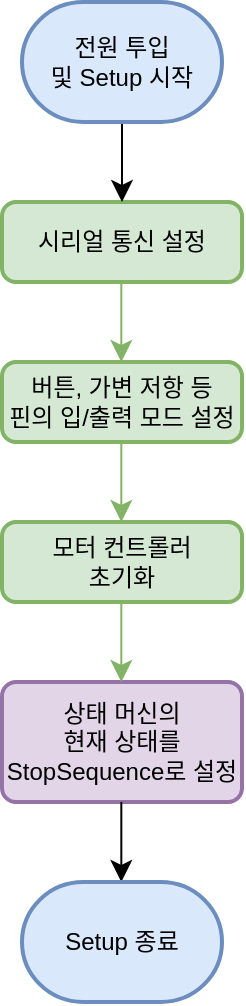 <mxfile version="28.2.5" pages="7">
  <diagram id="C5RBs43oDa-KdzZeNtuy" name="setup">
    <mxGraphModel dx="983" dy="616" grid="1" gridSize="10" guides="1" tooltips="1" connect="1" arrows="1" fold="1" page="1" pageScale="1" pageWidth="827" pageHeight="1169" math="0" shadow="0">
      <root>
        <mxCell id="WIyWlLk6GJQsqaUBKTNV-0" />
        <mxCell id="WIyWlLk6GJQsqaUBKTNV-1" parent="WIyWlLk6GJQsqaUBKTNV-0" />
        <mxCell id="EQClvcD6BlW-3N_jkhb1-3" value="시리얼 통신 설정" style="rounded=1;whiteSpace=wrap;html=1;absoluteArcSize=1;arcSize=14;strokeWidth=2;fillColor=#d5e8d4;strokeColor=#82b366;" vertex="1" parent="WIyWlLk6GJQsqaUBKTNV-1">
          <mxGeometry x="354" y="220" width="120" height="40" as="geometry" />
        </mxCell>
        <mxCell id="EQClvcD6BlW-3N_jkhb1-4" value="버튼, 가변 저항 등 &lt;br&gt;핀의 입/출력 모드 설정" style="rounded=1;whiteSpace=wrap;html=1;absoluteArcSize=1;arcSize=14;strokeWidth=2;fillColor=#d5e8d4;strokeColor=#82b366;" vertex="1" parent="WIyWlLk6GJQsqaUBKTNV-1">
          <mxGeometry x="354" y="300" width="120" height="40" as="geometry" />
        </mxCell>
        <mxCell id="EQClvcD6BlW-3N_jkhb1-5" value="모터 컨트롤러&lt;br&gt;초기화" style="rounded=1;whiteSpace=wrap;html=1;absoluteArcSize=1;arcSize=14;strokeWidth=2;fillColor=#d5e8d4;strokeColor=#82b366;" vertex="1" parent="WIyWlLk6GJQsqaUBKTNV-1">
          <mxGeometry x="354" y="380" width="120" height="40" as="geometry" />
        </mxCell>
        <mxCell id="EQClvcD6BlW-3N_jkhb1-6" value="상태 머신의 &lt;br&gt;현재 상태를 &lt;br&gt;StopSequence로 설정" style="rounded=1;whiteSpace=wrap;html=1;absoluteArcSize=1;arcSize=14;strokeWidth=2;fillColor=#e1d5e7;strokeColor=#9673a6;" vertex="1" parent="WIyWlLk6GJQsqaUBKTNV-1">
          <mxGeometry x="354" y="460" width="120" height="60" as="geometry" />
        </mxCell>
        <mxCell id="EQClvcD6BlW-3N_jkhb1-8" value="" style="endArrow=classic;html=1;rounded=0;fontSize=12;startSize=8;endSize=8;curved=1;exitX=0.5;exitY=1;exitDx=0;exitDy=0;exitPerimeter=0;entryX=0.5;entryY=0;entryDx=0;entryDy=0;" edge="1" parent="WIyWlLk6GJQsqaUBKTNV-1" target="EQClvcD6BlW-3N_jkhb1-3">
          <mxGeometry width="50" height="50" relative="1" as="geometry">
            <mxPoint x="414" y="180.0" as="sourcePoint" />
            <mxPoint x="554" y="270" as="targetPoint" />
          </mxGeometry>
        </mxCell>
        <mxCell id="EQClvcD6BlW-3N_jkhb1-9" value="" style="endArrow=classic;html=1;rounded=0;fontSize=12;startSize=8;endSize=8;curved=1;exitX=0.5;exitY=1;exitDx=0;exitDy=0;exitPerimeter=0;entryX=0.5;entryY=0;entryDx=0;entryDy=0;fillColor=#d5e8d4;strokeColor=#82b366;" edge="1" parent="WIyWlLk6GJQsqaUBKTNV-1">
          <mxGeometry width="50" height="50" relative="1" as="geometry">
            <mxPoint x="413.66" y="260" as="sourcePoint" />
            <mxPoint x="413.66" y="300" as="targetPoint" />
          </mxGeometry>
        </mxCell>
        <mxCell id="EQClvcD6BlW-3N_jkhb1-10" value="" style="endArrow=classic;html=1;rounded=0;fontSize=12;startSize=8;endSize=8;curved=1;exitX=0.5;exitY=1;exitDx=0;exitDy=0;exitPerimeter=0;entryX=0.5;entryY=0;entryDx=0;entryDy=0;fillColor=#d5e8d4;strokeColor=#82b366;" edge="1" parent="WIyWlLk6GJQsqaUBKTNV-1">
          <mxGeometry width="50" height="50" relative="1" as="geometry">
            <mxPoint x="413.66" y="340" as="sourcePoint" />
            <mxPoint x="413.66" y="380" as="targetPoint" />
          </mxGeometry>
        </mxCell>
        <mxCell id="EQClvcD6BlW-3N_jkhb1-11" value="" style="endArrow=classic;html=1;rounded=0;fontSize=12;startSize=8;endSize=8;curved=1;exitX=0.5;exitY=1;exitDx=0;exitDy=0;exitPerimeter=0;entryX=0.5;entryY=0;entryDx=0;entryDy=0;fillColor=#d5e8d4;strokeColor=#82b366;" edge="1" parent="WIyWlLk6GJQsqaUBKTNV-1">
          <mxGeometry width="50" height="50" relative="1" as="geometry">
            <mxPoint x="413.66" y="420" as="sourcePoint" />
            <mxPoint x="413.66" y="460" as="targetPoint" />
          </mxGeometry>
        </mxCell>
        <mxCell id="EQClvcD6BlW-3N_jkhb1-12" value="" style="endArrow=classic;html=1;rounded=0;fontSize=12;startSize=8;endSize=8;curved=1;exitX=0.5;exitY=1;exitDx=0;exitDy=0;exitPerimeter=0;entryX=0.5;entryY=0;entryDx=0;entryDy=0;" edge="1" parent="WIyWlLk6GJQsqaUBKTNV-1">
          <mxGeometry width="50" height="50" relative="1" as="geometry">
            <mxPoint x="413.66" y="520" as="sourcePoint" />
            <mxPoint x="413.66" y="560" as="targetPoint" />
          </mxGeometry>
        </mxCell>
        <mxCell id="EQClvcD6BlW-3N_jkhb1-15" value="전원 투입&lt;br&gt;및 Setup 시작" style="strokeWidth=2;html=1;shape=mxgraph.flowchart.terminator;whiteSpace=wrap;fillColor=#dae8fc;strokeColor=#6c8ebf;" vertex="1" parent="WIyWlLk6GJQsqaUBKTNV-1">
          <mxGeometry x="364" y="120" width="100" height="60" as="geometry" />
        </mxCell>
        <mxCell id="EQClvcD6BlW-3N_jkhb1-16" value="Setup 종료" style="strokeWidth=2;html=1;shape=mxgraph.flowchart.terminator;whiteSpace=wrap;fillColor=#dae8fc;strokeColor=#6c8ebf;" vertex="1" parent="WIyWlLk6GJQsqaUBKTNV-1">
          <mxGeometry x="364" y="560" width="100" height="60" as="geometry" />
        </mxCell>
      </root>
    </mxGraphModel>
  </diagram>
  <diagram id="b_K8cdw1Ygk9Cr5beg7r" name="loop">
    <mxGraphModel dx="983" dy="616" grid="1" gridSize="10" guides="1" tooltips="1" connect="1" arrows="1" fold="1" page="1" pageScale="1" pageWidth="827" pageHeight="1169" math="0" shadow="0">
      <root>
        <mxCell id="0" />
        <mxCell id="1" parent="0" />
        <mxCell id="9jUPNyFpye5Tryroj1__-1" value="상태 머신 &lt;br&gt;업데이트" style="rounded=1;whiteSpace=wrap;html=1;absoluteArcSize=1;arcSize=14;strokeWidth=2;fillColor=#e1d5e7;strokeColor=#9673a6;" vertex="1" parent="1">
          <mxGeometry x="389" y="220" width="120" height="60" as="geometry" />
        </mxCell>
        <mxCell id="9jUPNyFpye5Tryroj1__-2" value="모터 컨트롤러&lt;br&gt;업데이트" style="rounded=1;whiteSpace=wrap;html=1;absoluteArcSize=1;arcSize=14;strokeWidth=2;fillColor=#d5e8d4;strokeColor=#82b366;" vertex="1" parent="1">
          <mxGeometry x="389" y="320" width="120" height="50" as="geometry" />
        </mxCell>
        <mxCell id="9jUPNyFpye5Tryroj1__-5" value="" style="endArrow=classic;html=1;rounded=0;fontSize=12;startSize=8;endSize=8;curved=1;exitX=0.5;exitY=1;exitDx=0;exitDy=0;exitPerimeter=0;entryX=0.5;entryY=0;entryDx=0;entryDy=0;" edge="1" parent="1" target="9jUPNyFpye5Tryroj1__-1">
          <mxGeometry width="50" height="50" relative="1" as="geometry">
            <mxPoint x="449" y="180.0" as="sourcePoint" />
            <mxPoint x="589" y="270" as="targetPoint" />
          </mxGeometry>
        </mxCell>
        <mxCell id="9jUPNyFpye5Tryroj1__-6" value="" style="endArrow=classic;html=1;rounded=0;fontSize=12;startSize=8;endSize=8;curved=1;exitX=0.5;exitY=1;exitDx=0;exitDy=0;exitPerimeter=0;entryX=0.5;entryY=0;entryDx=0;entryDy=0;" edge="1" parent="1">
          <mxGeometry width="50" height="50" relative="1" as="geometry">
            <mxPoint x="448.66" y="280" as="sourcePoint" />
            <mxPoint x="448.66" y="320" as="targetPoint" />
          </mxGeometry>
        </mxCell>
        <mxCell id="9jUPNyFpye5Tryroj1__-10" value="Loop Start" style="strokeWidth=2;html=1;shape=mxgraph.flowchart.terminator;whiteSpace=wrap;fillColor=#dae8fc;strokeColor=#6c8ebf;" vertex="1" parent="1">
          <mxGeometry x="399" y="120" width="100" height="60" as="geometry" />
        </mxCell>
        <mxCell id="9jUPNyFpye5Tryroj1__-11" value="Loop End" style="strokeWidth=2;html=1;shape=mxgraph.flowchart.terminator;whiteSpace=wrap;fillColor=#dae8fc;strokeColor=#6c8ebf;" vertex="1" parent="1">
          <mxGeometry x="399" y="410" width="100" height="60" as="geometry" />
        </mxCell>
        <mxCell id="9jUPNyFpye5Tryroj1__-13" value="" style="endArrow=classic;html=1;rounded=0;fontSize=12;startSize=8;endSize=8;curved=1;exitX=0.5;exitY=1;exitDx=0;exitDy=0;exitPerimeter=0;entryX=0.5;entryY=0;entryDx=0;entryDy=0;" edge="1" parent="1">
          <mxGeometry width="50" height="50" relative="1" as="geometry">
            <mxPoint x="448.64" y="370" as="sourcePoint" />
            <mxPoint x="448.64" y="410" as="targetPoint" />
          </mxGeometry>
        </mxCell>
        <mxCell id="07Bj21_g-594DVvTuOd9-1" value="" style="edgeStyle=segmentEdgeStyle;endArrow=classic;html=1;curved=0;rounded=0;endSize=8;startSize=8;sourcePerimeterSpacing=0;targetPerimeterSpacing=0;fontSize=12;exitX=0;exitY=0.5;exitDx=0;exitDy=0;exitPerimeter=0;entryX=0;entryY=0.5;entryDx=0;entryDy=0;entryPerimeter=0;" edge="1" parent="1" source="9jUPNyFpye5Tryroj1__-11" target="9jUPNyFpye5Tryroj1__-10">
          <mxGeometry width="140" relative="1" as="geometry">
            <mxPoint x="280" y="450" as="sourcePoint" />
            <mxPoint x="420" y="510" as="targetPoint" />
            <Array as="points">
              <mxPoint x="360" y="440" />
              <mxPoint x="360" y="150" />
            </Array>
          </mxGeometry>
        </mxCell>
      </root>
    </mxGraphModel>
  </diagram>
  <diagram name="UpdateStateMachineSequence" id="Z7CZM3egubOcqnIPZ_X_">
    <mxGraphModel dx="1501" dy="940" grid="1" gridSize="10" guides="1" tooltips="1" connect="1" arrows="1" fold="1" page="1" pageScale="1" pageWidth="827" pageHeight="1169" math="0" shadow="0">
      <root>
        <mxCell id="sB8ltJ_q5KurNRZ51y9P-0" />
        <mxCell id="sB8ltJ_q5KurNRZ51y9P-1" parent="sB8ltJ_q5KurNRZ51y9P-0" />
        <mxCell id="sB8ltJ_q5KurNRZ51y9P-2" value="상태 머신&lt;br&gt;업데이트 시작" style="strokeWidth=2;html=1;shape=mxgraph.flowchart.terminator;whiteSpace=wrap;fillColor=#dae8fc;strokeColor=#6c8ebf;" vertex="1" parent="sB8ltJ_q5KurNRZ51y9P-1">
          <mxGeometry x="320" y="40" width="100" height="60" as="geometry" />
        </mxCell>
        <mxCell id="sB8ltJ_q5KurNRZ51y9P-3" value="현재 시퀀스가&lt;br&gt;유효한지?" style="strokeWidth=2;html=1;shape=mxgraph.flowchart.decision;whiteSpace=wrap;fillColor=#ffe6cc;strokeColor=#d79b00;" vertex="1" parent="sB8ltJ_q5KurNRZ51y9P-1">
          <mxGeometry x="320" y="140" width="100" height="100" as="geometry" />
        </mxCell>
        <mxCell id="sB8ltJ_q5KurNRZ51y9P-4" value="" style="endArrow=classic;html=1;rounded=0;fontSize=12;startSize=8;endSize=8;curved=1;exitX=0.5;exitY=1;exitDx=0;exitDy=0;exitPerimeter=0;entryX=0.5;entryY=0;entryDx=0;entryDy=0;" edge="1" parent="sB8ltJ_q5KurNRZ51y9P-1">
          <mxGeometry width="50" height="50" relative="1" as="geometry">
            <mxPoint x="369.66" y="100" as="sourcePoint" />
            <mxPoint x="369.66" y="140" as="targetPoint" />
          </mxGeometry>
        </mxCell>
        <mxCell id="sB8ltJ_q5KurNRZ51y9P-5" value="현재 시퀀스 실행" style="rounded=1;whiteSpace=wrap;html=1;absoluteArcSize=1;arcSize=14;strokeWidth=2;fillColor=#d5e8d4;strokeColor=#82b366;" vertex="1" parent="sB8ltJ_q5KurNRZ51y9P-1">
          <mxGeometry x="480" y="170" width="120" height="40" as="geometry" />
        </mxCell>
        <mxCell id="sB8ltJ_q5KurNRZ51y9P-6" value="Yes" style="endArrow=classic;html=1;rounded=0;fontSize=12;startSize=8;endSize=8;curved=1;exitX=1;exitY=0.5;exitDx=0;exitDy=0;exitPerimeter=0;entryX=0;entryY=0.5;entryDx=0;entryDy=0;" edge="1" parent="sB8ltJ_q5KurNRZ51y9P-1" source="sB8ltJ_q5KurNRZ51y9P-3" target="sB8ltJ_q5KurNRZ51y9P-5">
          <mxGeometry width="50" height="50" relative="1" as="geometry">
            <mxPoint x="369.66" y="240" as="sourcePoint" />
            <mxPoint x="369.66" y="280" as="targetPoint" />
          </mxGeometry>
        </mxCell>
        <mxCell id="sB8ltJ_q5KurNRZ51y9P-7" value="" style="edgeStyle=none;curved=1;rounded=0;orthogonalLoop=1;jettySize=auto;html=1;exitX=0.5;exitY=1;exitDx=0;exitDy=0;exitPerimeter=0;fontSize=12;startSize=8;endSize=8;" edge="1" parent="sB8ltJ_q5KurNRZ51y9P-1" source="sB8ltJ_q5KurNRZ51y9P-8" target="sB8ltJ_q5KurNRZ51y9P-20">
          <mxGeometry relative="1" as="geometry" />
        </mxCell>
        <mxCell id="sB8ltJ_q5KurNRZ51y9P-8" value="다음 시퀀스가&lt;br&gt;유효한지?" style="strokeWidth=2;html=1;shape=mxgraph.flowchart.decision;whiteSpace=wrap;fillColor=#ffe6cc;strokeColor=#d79b00;" vertex="1" parent="sB8ltJ_q5KurNRZ51y9P-1">
          <mxGeometry x="320" y="280" width="100" height="100" as="geometry" />
        </mxCell>
        <mxCell id="sB8ltJ_q5KurNRZ51y9P-9" value="YES" style="edgeStyle=none;curved=1;rounded=0;orthogonalLoop=1;jettySize=auto;html=1;entryX=0;entryY=0.5;entryDx=0;entryDy=0;fontSize=12;startSize=8;endSize=8;" edge="1" parent="sB8ltJ_q5KurNRZ51y9P-1" source="sB8ltJ_q5KurNRZ51y9P-10" target="sB8ltJ_q5KurNRZ51y9P-12">
          <mxGeometry relative="1" as="geometry" />
        </mxCell>
        <mxCell id="sB8ltJ_q5KurNRZ51y9P-10" value="현재 시퀀스가&lt;br&gt;유효한지?" style="strokeWidth=2;html=1;shape=mxgraph.flowchart.decision;whiteSpace=wrap;fillColor=#ffe6cc;strokeColor=#d79b00;" vertex="1" parent="sB8ltJ_q5KurNRZ51y9P-1">
          <mxGeometry x="490" y="280" width="100" height="100" as="geometry" />
        </mxCell>
        <mxCell id="sB8ltJ_q5KurNRZ51y9P-11" value="YES" style="edgeStyle=none;curved=1;rounded=0;orthogonalLoop=1;jettySize=auto;html=1;fontSize=12;startSize=8;endSize=8;entryX=0;entryY=0.5;entryDx=0;entryDy=0;entryPerimeter=0;exitX=1;exitY=0.5;exitDx=0;exitDy=0;exitPerimeter=0;" edge="1" parent="sB8ltJ_q5KurNRZ51y9P-1" source="sB8ltJ_q5KurNRZ51y9P-8" target="sB8ltJ_q5KurNRZ51y9P-10">
          <mxGeometry relative="1" as="geometry">
            <mxPoint x="370" y="380" as="sourcePoint" />
            <mxPoint x="369.66" y="420" as="targetPoint" />
          </mxGeometry>
        </mxCell>
        <mxCell id="sB8ltJ_q5KurNRZ51y9P-12" value="현재 시퀀스를 종료" style="rounded=1;whiteSpace=wrap;html=1;absoluteArcSize=1;arcSize=14;strokeWidth=2;fillColor=#d5e8d4;strokeColor=#82b366;" vertex="1" parent="sB8ltJ_q5KurNRZ51y9P-1">
          <mxGeometry x="660" y="310" width="120" height="40" as="geometry" />
        </mxCell>
        <mxCell id="sB8ltJ_q5KurNRZ51y9P-13" value="현재 시퀀스를&lt;br&gt;다음 시퀀스로 업데이트" style="rounded=1;whiteSpace=wrap;html=1;absoluteArcSize=1;arcSize=14;strokeWidth=2;fillColor=#d5e8d4;strokeColor=#82b366;" vertex="1" parent="sB8ltJ_q5KurNRZ51y9P-1">
          <mxGeometry x="660" y="390" width="120" height="50" as="geometry" />
        </mxCell>
        <mxCell id="sB8ltJ_q5KurNRZ51y9P-14" value="" style="endArrow=classic;html=1;rounded=0;fontSize=12;startSize=8;endSize=8;curved=1;exitX=0.5;exitY=1;exitDx=0;exitDy=0;exitPerimeter=0;entryX=0.5;entryY=0;entryDx=0;entryDy=0;" edge="1" parent="sB8ltJ_q5KurNRZ51y9P-1">
          <mxGeometry width="50" height="50" relative="1" as="geometry">
            <mxPoint x="719.66" y="350" as="sourcePoint" />
            <mxPoint x="719.66" y="390" as="targetPoint" />
          </mxGeometry>
        </mxCell>
        <mxCell id="sB8ltJ_q5KurNRZ51y9P-15" value="" style="endArrow=classic;html=1;rounded=0;fontSize=12;startSize=8;endSize=8;curved=1;entryX=0.5;entryY=0;entryDx=0;entryDy=0;" edge="1" parent="sB8ltJ_q5KurNRZ51y9P-1">
          <mxGeometry width="50" height="50" relative="1" as="geometry">
            <mxPoint x="720" y="530" as="sourcePoint" />
            <mxPoint x="719.66" y="570" as="targetPoint" />
          </mxGeometry>
        </mxCell>
        <mxCell id="sB8ltJ_q5KurNRZ51y9P-16" value="이후 요청을 위해 &lt;br&gt;다음 시퀀스를 초기화" style="rounded=1;whiteSpace=wrap;html=1;absoluteArcSize=1;arcSize=14;strokeWidth=2;fillColor=#d5e8d4;strokeColor=#82b366;" vertex="1" parent="sB8ltJ_q5KurNRZ51y9P-1">
          <mxGeometry x="660" y="480" width="120" height="50" as="geometry" />
        </mxCell>
        <mxCell id="sB8ltJ_q5KurNRZ51y9P-17" value="" style="endArrow=classic;html=1;rounded=0;fontSize=12;startSize=8;endSize=8;curved=1;exitX=0.5;exitY=1;exitDx=0;exitDy=0;exitPerimeter=0;entryX=0.5;entryY=0;entryDx=0;entryDy=0;" edge="1" parent="sB8ltJ_q5KurNRZ51y9P-1">
          <mxGeometry width="50" height="50" relative="1" as="geometry">
            <mxPoint x="719.64" y="440" as="sourcePoint" />
            <mxPoint x="719.64" y="480" as="targetPoint" />
          </mxGeometry>
        </mxCell>
        <mxCell id="sB8ltJ_q5KurNRZ51y9P-18" value="업데이트된 &lt;br&gt;현재 시퀀스의&amp;nbsp;&lt;br&gt;새 상태 진입 로직 실행" style="rounded=1;whiteSpace=wrap;html=1;absoluteArcSize=1;arcSize=14;strokeWidth=2;fillColor=#d5e8d4;strokeColor=#82b366;" vertex="1" parent="sB8ltJ_q5KurNRZ51y9P-1">
          <mxGeometry x="660" y="570" width="120" height="60" as="geometry" />
        </mxCell>
        <mxCell id="sB8ltJ_q5KurNRZ51y9P-19" value="" style="endArrow=classic;html=1;rounded=0;fontSize=12;startSize=8;endSize=8;curved=1;exitX=0.5;exitY=1;exitDx=0;exitDy=0;exitPerimeter=0;entryX=0.5;entryY=0;entryDx=0;entryDy=0;" edge="1" parent="sB8ltJ_q5KurNRZ51y9P-1">
          <mxGeometry width="50" height="50" relative="1" as="geometry">
            <mxPoint x="369.66" y="240" as="sourcePoint" />
            <mxPoint x="369.66" y="280" as="targetPoint" />
          </mxGeometry>
        </mxCell>
        <mxCell id="sB8ltJ_q5KurNRZ51y9P-20" value="상태 머신&lt;br&gt;업데이트 완료" style="strokeWidth=2;html=1;shape=mxgraph.flowchart.terminator;whiteSpace=wrap;fillColor=#dae8fc;strokeColor=#6c8ebf;" vertex="1" parent="sB8ltJ_q5KurNRZ51y9P-1">
          <mxGeometry x="320" y="670" width="100" height="60" as="geometry" />
        </mxCell>
        <mxCell id="sB8ltJ_q5KurNRZ51y9P-21" value="" style="endArrow=classic;html=1;rounded=0;fontSize=12;startSize=8;endSize=8;curved=1;" edge="1" parent="sB8ltJ_q5KurNRZ51y9P-1">
          <mxGeometry width="50" height="50" relative="1" as="geometry">
            <mxPoint x="720" y="650" as="sourcePoint" />
            <mxPoint x="370" y="650" as="targetPoint" />
          </mxGeometry>
        </mxCell>
        <mxCell id="sB8ltJ_q5KurNRZ51y9P-22" value="" style="endArrow=none;html=1;rounded=0;fontSize=12;startSize=8;endSize=8;curved=1;" edge="1" parent="sB8ltJ_q5KurNRZ51y9P-1">
          <mxGeometry width="50" height="50" relative="1" as="geometry">
            <mxPoint x="720" y="650" as="sourcePoint" />
            <mxPoint x="720" y="630" as="targetPoint" />
          </mxGeometry>
        </mxCell>
        <mxCell id="QH29XM5Gkc2DaG2q3SHh-0" value="상태 머신 &lt;br&gt;업데이트" style="rounded=1;whiteSpace=wrap;html=1;absoluteArcSize=1;arcSize=14;strokeWidth=2;fillColor=#e1d5e7;strokeColor=#9673a6;" vertex="1" parent="sB8ltJ_q5KurNRZ51y9P-1">
          <mxGeometry x="110" y="140" width="120" height="60" as="geometry" />
        </mxCell>
        <mxCell id="QH29XM5Gkc2DaG2q3SHh-1" value="모터 컨트롤러&lt;br&gt;업데이트" style="rounded=1;whiteSpace=wrap;html=1;absoluteArcSize=1;arcSize=14;strokeWidth=2;fillColor=#d5e8d4;strokeColor=#82b366;" vertex="1" parent="sB8ltJ_q5KurNRZ51y9P-1">
          <mxGeometry x="110" y="240" width="120" height="50" as="geometry" />
        </mxCell>
        <mxCell id="QH29XM5Gkc2DaG2q3SHh-2" value="" style="endArrow=classic;html=1;rounded=0;fontSize=12;startSize=8;endSize=8;curved=1;exitX=0.5;exitY=1;exitDx=0;exitDy=0;exitPerimeter=0;entryX=0.5;entryY=0;entryDx=0;entryDy=0;" edge="1" parent="sB8ltJ_q5KurNRZ51y9P-1" target="QH29XM5Gkc2DaG2q3SHh-0">
          <mxGeometry width="50" height="50" relative="1" as="geometry">
            <mxPoint x="170" y="100.0" as="sourcePoint" />
            <mxPoint x="310" y="190" as="targetPoint" />
          </mxGeometry>
        </mxCell>
        <mxCell id="QH29XM5Gkc2DaG2q3SHh-3" value="" style="endArrow=classic;html=1;rounded=0;fontSize=12;startSize=8;endSize=8;curved=1;exitX=0.5;exitY=1;exitDx=0;exitDy=0;exitPerimeter=0;entryX=0.5;entryY=0;entryDx=0;entryDy=0;" edge="1" parent="sB8ltJ_q5KurNRZ51y9P-1">
          <mxGeometry width="50" height="50" relative="1" as="geometry">
            <mxPoint x="169.66" y="200" as="sourcePoint" />
            <mxPoint x="169.66" y="240" as="targetPoint" />
          </mxGeometry>
        </mxCell>
        <mxCell id="QH29XM5Gkc2DaG2q3SHh-4" value="Loop Start" style="strokeWidth=2;html=1;shape=mxgraph.flowchart.terminator;whiteSpace=wrap;fillColor=#dae8fc;strokeColor=#6c8ebf;" vertex="1" parent="sB8ltJ_q5KurNRZ51y9P-1">
          <mxGeometry x="120" y="40" width="100" height="60" as="geometry" />
        </mxCell>
        <mxCell id="QH29XM5Gkc2DaG2q3SHh-5" value="Loop End" style="strokeWidth=2;html=1;shape=mxgraph.flowchart.terminator;whiteSpace=wrap;fillColor=#dae8fc;strokeColor=#6c8ebf;" vertex="1" parent="sB8ltJ_q5KurNRZ51y9P-1">
          <mxGeometry x="120" y="330" width="100" height="60" as="geometry" />
        </mxCell>
        <mxCell id="QH29XM5Gkc2DaG2q3SHh-6" value="" style="endArrow=classic;html=1;rounded=0;fontSize=12;startSize=8;endSize=8;curved=1;exitX=0.5;exitY=1;exitDx=0;exitDy=0;exitPerimeter=0;entryX=0.5;entryY=0;entryDx=0;entryDy=0;" edge="1" parent="sB8ltJ_q5KurNRZ51y9P-1">
          <mxGeometry width="50" height="50" relative="1" as="geometry">
            <mxPoint x="169.64" y="290" as="sourcePoint" />
            <mxPoint x="169.64" y="330" as="targetPoint" />
          </mxGeometry>
        </mxCell>
        <mxCell id="QH29XM5Gkc2DaG2q3SHh-7" value="" style="endArrow=none;html=1;rounded=0;fontSize=12;startSize=8;endSize=8;curved=1;entryX=0;entryY=0.5;entryDx=0;entryDy=0;entryPerimeter=0;" edge="1" parent="sB8ltJ_q5KurNRZ51y9P-1" target="QH29XM5Gkc2DaG2q3SHh-5">
          <mxGeometry width="50" height="50" relative="1" as="geometry">
            <mxPoint x="40" y="360" as="sourcePoint" />
            <mxPoint x="270" y="360" as="targetPoint" />
          </mxGeometry>
        </mxCell>
        <mxCell id="QH29XM5Gkc2DaG2q3SHh-8" value="" style="endArrow=none;html=1;rounded=0;fontSize=12;startSize=8;endSize=8;curved=1;" edge="1" parent="sB8ltJ_q5KurNRZ51y9P-1">
          <mxGeometry width="50" height="50" relative="1" as="geometry">
            <mxPoint x="40" y="360" as="sourcePoint" />
            <mxPoint x="40" y="70" as="targetPoint" />
          </mxGeometry>
        </mxCell>
        <mxCell id="QH29XM5Gkc2DaG2q3SHh-9" value="" style="endArrow=classic;html=1;rounded=0;fontSize=12;startSize=8;endSize=8;curved=1;entryX=0;entryY=0.5;entryDx=0;entryDy=0;entryPerimeter=0;" edge="1" parent="sB8ltJ_q5KurNRZ51y9P-1" target="QH29XM5Gkc2DaG2q3SHh-4">
          <mxGeometry width="50" height="50" relative="1" as="geometry">
            <mxPoint x="40" y="70" as="sourcePoint" />
            <mxPoint x="90" y="30" as="targetPoint" />
          </mxGeometry>
        </mxCell>
        <mxCell id="CaUo1h1CEtxR8dCJ3EiK-1" value="" style="edgeStyle=segmentEdgeStyle;endArrow=classic;html=1;curved=0;rounded=0;endSize=8;startSize=8;sourcePerimeterSpacing=0;targetPerimeterSpacing=0;fontSize=12;entryX=0;entryY=0.5;entryDx=0;entryDy=0;entryPerimeter=0;" edge="1" parent="sB8ltJ_q5KurNRZ51y9P-1" target="sB8ltJ_q5KurNRZ51y9P-2">
          <mxGeometry width="140" relative="1" as="geometry">
            <mxPoint x="230" y="170" as="sourcePoint" />
            <mxPoint x="370" y="230" as="targetPoint" />
            <Array as="points">
              <mxPoint x="280" y="170" />
              <mxPoint x="280" y="70" />
            </Array>
          </mxGeometry>
        </mxCell>
        <mxCell id="tSaYLH84I4GZMxa5fTvu-1" value="" style="edgeStyle=segmentEdgeStyle;endArrow=classic;html=1;curved=0;rounded=0;endSize=8;startSize=8;sourcePerimeterSpacing=0;targetPerimeterSpacing=0;fontSize=12;exitX=0.5;exitY=1;exitDx=0;exitDy=0;exitPerimeter=0;" edge="1" parent="sB8ltJ_q5KurNRZ51y9P-1" source="sB8ltJ_q5KurNRZ51y9P-10">
          <mxGeometry width="140" relative="1" as="geometry">
            <mxPoint x="490" y="390" as="sourcePoint" />
            <mxPoint x="370" y="440" as="targetPoint" />
            <Array as="points">
              <mxPoint x="540" y="440" />
            </Array>
          </mxGeometry>
        </mxCell>
      </root>
    </mxGraphModel>
  </diagram>
  <diagram name="UpdateMotorControllerSequence" id="20EP0wC0VKI2bEYHD1c4">
    <mxGraphModel dx="1188" dy="744" grid="1" gridSize="10" guides="1" tooltips="1" connect="1" arrows="1" fold="1" page="1" pageScale="1" pageWidth="827" pageHeight="1169" math="0" shadow="0">
      <root>
        <mxCell id="CAGxNbvvCj9Jgk85fgW7-0" />
        <mxCell id="CAGxNbvvCj9Jgk85fgW7-1" parent="CAGxNbvvCj9Jgk85fgW7-0" />
        <mxCell id="CAGxNbvvCj9Jgk85fgW7-2" value="모터 컨트롤러&lt;br&gt;업데이트 시작" style="strokeWidth=2;html=1;shape=mxgraph.flowchart.terminator;whiteSpace=wrap;fillColor=#dae8fc;strokeColor=#6c8ebf;" vertex="1" parent="CAGxNbvvCj9Jgk85fgW7-1">
          <mxGeometry x="320" y="40" width="100" height="60" as="geometry" />
        </mxCell>
        <mxCell id="CAGxNbvvCj9Jgk85fgW7-3" value="" style="endArrow=classic;html=1;rounded=0;fontSize=12;startSize=8;endSize=8;curved=1;exitX=0.5;exitY=1;exitDx=0;exitDy=0;exitPerimeter=0;" edge="1" parent="CAGxNbvvCj9Jgk85fgW7-1">
          <mxGeometry width="50" height="50" relative="1" as="geometry">
            <mxPoint x="420" y="70" as="sourcePoint" />
            <mxPoint x="460" y="70" as="targetPoint" />
          </mxGeometry>
        </mxCell>
        <mxCell id="CAGxNbvvCj9Jgk85fgW7-4" value="가변 저항 값을 읽어&lt;div&gt;목표 속도를 업데이트&lt;/div&gt;" style="rounded=1;whiteSpace=wrap;html=1;absoluteArcSize=1;arcSize=14;strokeWidth=2;fillColor=#d5e8d4;strokeColor=#82b366;" vertex="1" parent="CAGxNbvvCj9Jgk85fgW7-1">
          <mxGeometry x="460" y="45" width="120" height="50" as="geometry" />
        </mxCell>
        <mxCell id="CAGxNbvvCj9Jgk85fgW7-5" style="edgeStyle=none;curved=1;rounded=0;orthogonalLoop=1;jettySize=auto;html=1;exitX=0.5;exitY=1;exitDx=0;exitDy=0;exitPerimeter=0;fontSize=12;startSize=8;endSize=8;entryX=0.5;entryY=0;entryDx=0;entryDy=0;entryPerimeter=0;" edge="1" parent="CAGxNbvvCj9Jgk85fgW7-1" source="CAGxNbvvCj9Jgk85fgW7-6" target="CAGxNbvvCj9Jgk85fgW7-11">
          <mxGeometry relative="1" as="geometry" />
        </mxCell>
        <mxCell id="CAGxNbvvCj9Jgk85fgW7-6" value="현재 속도가&lt;br&gt;목표 속도 &lt;br&gt;미만인지?" style="strokeWidth=2;html=1;shape=mxgraph.flowchart.decision;whiteSpace=wrap;fillColor=#ffe6cc;strokeColor=#d79b00;" vertex="1" parent="CAGxNbvvCj9Jgk85fgW7-1">
          <mxGeometry x="470" y="275" width="100" height="100" as="geometry" />
        </mxCell>
        <mxCell id="CAGxNbvvCj9Jgk85fgW7-7" value="YES" style="edgeStyle=none;curved=1;rounded=0;orthogonalLoop=1;jettySize=auto;html=1;fontSize=12;startSize=8;endSize=8;entryX=0;entryY=0.5;entryDx=0;entryDy=0;entryPerimeter=0;exitX=1;exitY=0.5;exitDx=0;exitDy=0;exitPerimeter=0;" edge="1" parent="CAGxNbvvCj9Jgk85fgW7-1" source="CAGxNbvvCj9Jgk85fgW7-6">
          <mxGeometry relative="1" as="geometry">
            <mxPoint x="520" y="375" as="sourcePoint" />
            <mxPoint x="640" y="325" as="targetPoint" />
          </mxGeometry>
        </mxCell>
        <mxCell id="CAGxNbvvCj9Jgk85fgW7-8" value="현재 속도를 &lt;br&gt;가속 단계만큼 증가" style="rounded=1;whiteSpace=wrap;html=1;absoluteArcSize=1;arcSize=14;strokeWidth=2;fillColor=#d5e8d4;strokeColor=#82b366;" vertex="1" parent="CAGxNbvvCj9Jgk85fgW7-1">
          <mxGeometry x="640" y="305" width="120" height="40" as="geometry" />
        </mxCell>
        <mxCell id="CAGxNbvvCj9Jgk85fgW7-9" value="" style="endArrow=classic;html=1;rounded=0;fontSize=12;startSize=8;endSize=8;curved=1;exitX=0.5;exitY=1;exitDx=0;exitDy=0;exitPerimeter=0;entryX=0.5;entryY=0;entryDx=0;entryDy=0;" edge="1" parent="CAGxNbvvCj9Jgk85fgW7-1">
          <mxGeometry width="50" height="50" relative="1" as="geometry">
            <mxPoint x="519.66" y="95" as="sourcePoint" />
            <mxPoint x="519.66" y="135" as="targetPoint" />
          </mxGeometry>
        </mxCell>
        <mxCell id="CAGxNbvvCj9Jgk85fgW7-10" value="모터 컨트롤러&lt;br&gt;업데이트 완료" style="strokeWidth=2;html=1;shape=mxgraph.flowchart.terminator;whiteSpace=wrap;fillColor=#dae8fc;strokeColor=#6c8ebf;" vertex="1" parent="CAGxNbvvCj9Jgk85fgW7-1">
          <mxGeometry x="470" y="790" width="100" height="60" as="geometry" />
        </mxCell>
        <mxCell id="CAGxNbvvCj9Jgk85fgW7-11" value="현재 속도가&lt;br&gt;목표 속도 &lt;br&gt;초과인지?" style="strokeWidth=2;html=1;shape=mxgraph.flowchart.decision;whiteSpace=wrap;fillColor=#ffe6cc;strokeColor=#d79b00;" vertex="1" parent="CAGxNbvvCj9Jgk85fgW7-1">
          <mxGeometry x="470" y="415" width="100" height="100" as="geometry" />
        </mxCell>
        <mxCell id="CAGxNbvvCj9Jgk85fgW7-12" value="YES" style="edgeStyle=none;curved=1;rounded=0;orthogonalLoop=1;jettySize=auto;html=1;fontSize=12;startSize=8;endSize=8;entryX=0;entryY=0.5;entryDx=0;entryDy=0;entryPerimeter=0;exitX=1;exitY=0.5;exitDx=0;exitDy=0;exitPerimeter=0;" edge="1" parent="CAGxNbvvCj9Jgk85fgW7-1">
          <mxGeometry relative="1" as="geometry">
            <mxPoint x="570" y="465" as="sourcePoint" />
            <mxPoint x="640" y="465" as="targetPoint" />
          </mxGeometry>
        </mxCell>
        <mxCell id="CAGxNbvvCj9Jgk85fgW7-13" value="현재 속도를 &lt;br&gt;가속 단계만큼 감소" style="rounded=1;whiteSpace=wrap;html=1;absoluteArcSize=1;arcSize=14;strokeWidth=2;fillColor=#d5e8d4;strokeColor=#82b366;" vertex="1" parent="CAGxNbvvCj9Jgk85fgW7-1">
          <mxGeometry x="640" y="445" width="120" height="40" as="geometry" />
        </mxCell>
        <mxCell id="CAGxNbvvCj9Jgk85fgW7-14" value="현재 방향이&lt;br&gt;정지인지?" style="strokeWidth=2;html=1;shape=mxgraph.flowchart.decision;whiteSpace=wrap;fillColor=#ffe6cc;strokeColor=#d79b00;" vertex="1" parent="CAGxNbvvCj9Jgk85fgW7-1">
          <mxGeometry x="470" y="135" width="100" height="100" as="geometry" />
        </mxCell>
        <mxCell id="CAGxNbvvCj9Jgk85fgW7-15" value="" style="edgeStyle=none;curved=1;rounded=0;orthogonalLoop=1;jettySize=auto;html=1;exitX=0.5;exitY=1;exitDx=0;exitDy=0;exitPerimeter=0;entryX=0.5;entryY=0;entryDx=0;entryDy=0;entryPerimeter=0;fontSize=12;startSize=8;endSize=8;" edge="1" parent="CAGxNbvvCj9Jgk85fgW7-1" source="CAGxNbvvCj9Jgk85fgW7-14" target="CAGxNbvvCj9Jgk85fgW7-6">
          <mxGeometry relative="1" as="geometry">
            <mxPoint as="offset" />
          </mxGeometry>
        </mxCell>
        <mxCell id="CAGxNbvvCj9Jgk85fgW7-16" value="" style="endArrow=classic;html=1;rounded=0;fontSize=12;startSize=8;endSize=8;curved=1;exitX=0.5;exitY=1;exitDx=0;exitDy=0;exitPerimeter=0;entryX=0.5;entryY=0;entryDx=0;entryDy=0;" edge="1" parent="CAGxNbvvCj9Jgk85fgW7-1">
          <mxGeometry width="50" height="50" relative="1" as="geometry">
            <mxPoint x="519.66" y="515" as="sourcePoint" />
            <mxPoint x="519.66" y="555" as="targetPoint" />
          </mxGeometry>
        </mxCell>
        <mxCell id="CAGxNbvvCj9Jgk85fgW7-17" value="현재 방향 핀에&lt;br&gt;현재 속도를 출력" style="rounded=1;whiteSpace=wrap;html=1;absoluteArcSize=1;arcSize=14;strokeWidth=2;fillColor=#d5e8d4;strokeColor=#82b366;" vertex="1" parent="CAGxNbvvCj9Jgk85fgW7-1">
          <mxGeometry x="460" y="555" width="120" height="50" as="geometry" />
        </mxCell>
        <mxCell id="CAGxNbvvCj9Jgk85fgW7-18" value="" style="endArrow=classic;html=1;rounded=0;fontSize=12;startSize=8;endSize=8;curved=1;exitX=0.5;exitY=1;exitDx=0;exitDy=0;exitPerimeter=0;entryX=0.5;entryY=0;entryDx=0;entryDy=0;" edge="1" parent="CAGxNbvvCj9Jgk85fgW7-1">
          <mxGeometry width="50" height="50" relative="1" as="geometry">
            <mxPoint x="519.66" y="605" as="sourcePoint" />
            <mxPoint x="519.66" y="645" as="targetPoint" />
          </mxGeometry>
        </mxCell>
        <mxCell id="7gC8Zhm-fFLz6nGyPMHX-0" style="edgeStyle=none;curved=1;rounded=0;orthogonalLoop=1;jettySize=auto;html=1;exitX=0.5;exitY=1;exitDx=0;exitDy=0;exitPerimeter=0;fontSize=12;startSize=8;endSize=8;" edge="1" parent="CAGxNbvvCj9Jgk85fgW7-1" source="CAGxNbvvCj9Jgk85fgW7-19">
          <mxGeometry relative="1" as="geometry">
            <mxPoint x="520.333" y="790" as="targetPoint" />
          </mxGeometry>
        </mxCell>
        <mxCell id="CAGxNbvvCj9Jgk85fgW7-19" value="&lt;font&gt;현재 속도가 0이고, &lt;br&gt;현재 방향이 &lt;br&gt;정지가 아닌지?&lt;/font&gt;" style="strokeWidth=2;html=1;shape=mxgraph.flowchart.decision;labelBackgroundColor=light-dark(#ffe6cc, #824100);fontSize=12;labelBorderColor=light-dark(#e1b33d, #ededed);fillColor=#ffe6cc;strokeColor=#d79b00;" vertex="1" parent="CAGxNbvvCj9Jgk85fgW7-1">
          <mxGeometry x="470" y="645" width="100" height="100" as="geometry" />
        </mxCell>
        <mxCell id="CAGxNbvvCj9Jgk85fgW7-20" value="YES" style="edgeStyle=none;curved=1;rounded=0;orthogonalLoop=1;jettySize=auto;html=1;fontSize=12;startSize=8;endSize=8;entryX=0;entryY=0.5;entryDx=0;entryDy=0;entryPerimeter=0;exitX=1;exitY=0.5;exitDx=0;exitDy=0;exitPerimeter=0;" edge="1" parent="CAGxNbvvCj9Jgk85fgW7-1">
          <mxGeometry relative="1" as="geometry">
            <mxPoint x="573" y="695" as="sourcePoint" />
            <mxPoint x="643" y="695" as="targetPoint" />
          </mxGeometry>
        </mxCell>
        <mxCell id="CAGxNbvvCj9Jgk85fgW7-21" value="현재 방향을 &lt;br&gt;정지로 설정" style="rounded=1;whiteSpace=wrap;html=1;absoluteArcSize=1;arcSize=14;strokeWidth=2;fillColor=#d5e8d4;strokeColor=#82b366;" vertex="1" parent="CAGxNbvvCj9Jgk85fgW7-1">
          <mxGeometry x="643" y="675" width="120" height="40" as="geometry" />
        </mxCell>
        <mxCell id="IrArtBxuCqqteqY02Z3m-0" value="상태 머신 &lt;br&gt;업데이트" style="rounded=1;whiteSpace=wrap;html=1;absoluteArcSize=1;arcSize=14;strokeWidth=2;fillColor=#e1d5e7;strokeColor=#9673a6;" vertex="1" parent="CAGxNbvvCj9Jgk85fgW7-1">
          <mxGeometry x="110" y="140" width="120" height="60" as="geometry" />
        </mxCell>
        <mxCell id="IrArtBxuCqqteqY02Z3m-1" value="모터 컨트롤러&lt;br&gt;업데이트" style="rounded=1;whiteSpace=wrap;html=1;absoluteArcSize=1;arcSize=14;strokeWidth=2;fillColor=#d5e8d4;strokeColor=#82b366;" vertex="1" parent="CAGxNbvvCj9Jgk85fgW7-1">
          <mxGeometry x="110" y="240" width="120" height="50" as="geometry" />
        </mxCell>
        <mxCell id="IrArtBxuCqqteqY02Z3m-2" value="" style="endArrow=classic;html=1;rounded=0;fontSize=12;startSize=8;endSize=8;curved=1;exitX=0.5;exitY=1;exitDx=0;exitDy=0;exitPerimeter=0;entryX=0.5;entryY=0;entryDx=0;entryDy=0;" edge="1" parent="CAGxNbvvCj9Jgk85fgW7-1" target="IrArtBxuCqqteqY02Z3m-0">
          <mxGeometry width="50" height="50" relative="1" as="geometry">
            <mxPoint x="170" y="100.0" as="sourcePoint" />
            <mxPoint x="310" y="190" as="targetPoint" />
          </mxGeometry>
        </mxCell>
        <mxCell id="IrArtBxuCqqteqY02Z3m-3" value="" style="endArrow=classic;html=1;rounded=0;fontSize=12;startSize=8;endSize=8;curved=1;exitX=0.5;exitY=1;exitDx=0;exitDy=0;exitPerimeter=0;entryX=0.5;entryY=0;entryDx=0;entryDy=0;" edge="1" parent="CAGxNbvvCj9Jgk85fgW7-1">
          <mxGeometry width="50" height="50" relative="1" as="geometry">
            <mxPoint x="169.66" y="200" as="sourcePoint" />
            <mxPoint x="169.66" y="240" as="targetPoint" />
          </mxGeometry>
        </mxCell>
        <mxCell id="IrArtBxuCqqteqY02Z3m-4" value="Loop Start" style="strokeWidth=2;html=1;shape=mxgraph.flowchart.terminator;whiteSpace=wrap;fillColor=#dae8fc;strokeColor=#6c8ebf;" vertex="1" parent="CAGxNbvvCj9Jgk85fgW7-1">
          <mxGeometry x="120" y="40" width="100" height="60" as="geometry" />
        </mxCell>
        <mxCell id="IrArtBxuCqqteqY02Z3m-5" value="Loop End" style="strokeWidth=2;html=1;shape=mxgraph.flowchart.terminator;whiteSpace=wrap;fillColor=#dae8fc;strokeColor=#6c8ebf;" vertex="1" parent="CAGxNbvvCj9Jgk85fgW7-1">
          <mxGeometry x="120" y="330" width="100" height="60" as="geometry" />
        </mxCell>
        <mxCell id="IrArtBxuCqqteqY02Z3m-6" value="" style="endArrow=classic;html=1;rounded=0;fontSize=12;startSize=8;endSize=8;curved=1;exitX=0.5;exitY=1;exitDx=0;exitDy=0;exitPerimeter=0;entryX=0.5;entryY=0;entryDx=0;entryDy=0;" edge="1" parent="CAGxNbvvCj9Jgk85fgW7-1">
          <mxGeometry width="50" height="50" relative="1" as="geometry">
            <mxPoint x="169.64" y="290" as="sourcePoint" />
            <mxPoint x="169.64" y="330" as="targetPoint" />
          </mxGeometry>
        </mxCell>
        <mxCell id="IrArtBxuCqqteqY02Z3m-7" value="" style="endArrow=none;html=1;rounded=0;fontSize=12;startSize=8;endSize=8;curved=1;entryX=0;entryY=0.5;entryDx=0;entryDy=0;entryPerimeter=0;" edge="1" parent="CAGxNbvvCj9Jgk85fgW7-1" target="IrArtBxuCqqteqY02Z3m-5">
          <mxGeometry width="50" height="50" relative="1" as="geometry">
            <mxPoint x="40" y="360" as="sourcePoint" />
            <mxPoint x="270" y="360" as="targetPoint" />
          </mxGeometry>
        </mxCell>
        <mxCell id="IrArtBxuCqqteqY02Z3m-8" value="" style="endArrow=none;html=1;rounded=0;fontSize=12;startSize=8;endSize=8;curved=1;" edge="1" parent="CAGxNbvvCj9Jgk85fgW7-1">
          <mxGeometry width="50" height="50" relative="1" as="geometry">
            <mxPoint x="40" y="360" as="sourcePoint" />
            <mxPoint x="40" y="70" as="targetPoint" />
          </mxGeometry>
        </mxCell>
        <mxCell id="IrArtBxuCqqteqY02Z3m-9" value="" style="endArrow=classic;html=1;rounded=0;fontSize=12;startSize=8;endSize=8;curved=1;entryX=0;entryY=0.5;entryDx=0;entryDy=0;entryPerimeter=0;" edge="1" parent="CAGxNbvvCj9Jgk85fgW7-1" target="IrArtBxuCqqteqY02Z3m-4">
          <mxGeometry width="50" height="50" relative="1" as="geometry">
            <mxPoint x="40" y="70" as="sourcePoint" />
            <mxPoint x="90" y="30" as="targetPoint" />
          </mxGeometry>
        </mxCell>
        <mxCell id="wrbosG5NgrCKUKDW1ed0-0" value="" style="edgeStyle=segmentEdgeStyle;endArrow=classic;html=1;curved=0;rounded=0;endSize=8;startSize=8;sourcePerimeterSpacing=0;targetPerimeterSpacing=0;fontSize=12;exitX=1;exitY=0.5;exitDx=0;exitDy=0;entryX=0;entryY=0.5;entryDx=0;entryDy=0;entryPerimeter=0;" edge="1" parent="CAGxNbvvCj9Jgk85fgW7-1" source="IrArtBxuCqqteqY02Z3m-1" target="CAGxNbvvCj9Jgk85fgW7-2">
          <mxGeometry width="140" relative="1" as="geometry">
            <mxPoint x="230" y="270" as="sourcePoint" />
            <mxPoint x="370" y="330" as="targetPoint" />
            <Array as="points">
              <mxPoint x="280" y="265" />
              <mxPoint x="280" y="70" />
            </Array>
          </mxGeometry>
        </mxCell>
        <mxCell id="u3Vui56DBdVUNTI4tGMx-0" value="YES" style="edgeStyle=none;curved=1;rounded=0;orthogonalLoop=1;jettySize=auto;html=1;exitX=1;exitY=0.5;exitDx=0;exitDy=0;fontSize=12;startSize=8;endSize=8;" edge="1" parent="CAGxNbvvCj9Jgk85fgW7-1" target="u3Vui56DBdVUNTI4tGMx-1">
          <mxGeometry relative="1" as="geometry">
            <mxPoint x="570" y="185" as="sourcePoint" />
          </mxGeometry>
        </mxCell>
        <mxCell id="u3Vui56DBdVUNTI4tGMx-1" value="업데이트 종료" style="strokeWidth=2;html=1;shape=mxgraph.flowchart.terminator;whiteSpace=wrap;fillColor=#dae8fc;strokeColor=#6c8ebf;" vertex="1" parent="CAGxNbvvCj9Jgk85fgW7-1">
          <mxGeometry x="640" y="155" width="100" height="60" as="geometry" />
        </mxCell>
      </root>
    </mxGraphModel>
  </diagram>
  <diagram id="aDWNGLMUk3b5-gqlJ3L7" name="Sequence1">
    <mxGraphModel dx="1188" dy="744" grid="1" gridSize="10" guides="1" tooltips="1" connect="1" arrows="1" fold="1" page="1" pageScale="1" pageWidth="827" pageHeight="1169" math="0" shadow="0">
      <root>
        <mxCell id="0" />
        <mxCell id="1" parent="0" />
        <mxCell id="PwOiP4qpXc2SR0-MkxFT-1" value="정지 시퀀스&lt;br&gt;진입" style="strokeWidth=2;html=1;shape=mxgraph.flowchart.terminator;whiteSpace=wrap;fillColor=#dae8fc;strokeColor=#6c8ebf;" vertex="1" parent="1">
          <mxGeometry x="80" y="120" width="100" height="60" as="geometry" />
        </mxCell>
        <mxCell id="PwOiP4qpXc2SR0-MkxFT-2" value="" style="endArrow=classic;html=1;rounded=0;fontSize=12;startSize=8;endSize=8;curved=1;exitX=0.5;exitY=1;exitDx=0;exitDy=0;exitPerimeter=0;entryX=0.5;entryY=0;entryDx=0;entryDy=0;" edge="1" parent="1">
          <mxGeometry width="50" height="50" relative="1" as="geometry">
            <mxPoint x="129.66" y="180" as="sourcePoint" />
            <mxPoint x="129.66" y="220" as="targetPoint" />
          </mxGeometry>
        </mxCell>
        <mxCell id="PwOiP4qpXc2SR0-MkxFT-4" value="NO" style="edgeStyle=none;curved=1;rounded=0;orthogonalLoop=1;jettySize=auto;html=1;exitX=0.5;exitY=1;exitDx=0;exitDy=0;exitPerimeter=0;fontSize=12;startSize=8;endSize=8;entryX=0.5;entryY=0;entryDx=0;entryDy=0;entryPerimeter=0;" edge="1" parent="1" source="PwOiP4qpXc2SR0-MkxFT-5" target="PwOiP4qpXc2SR0-MkxFT-10">
          <mxGeometry relative="1" as="geometry" />
        </mxCell>
        <mxCell id="PwOiP4qpXc2SR0-MkxFT-5" value="정방향 입력이&lt;br&gt;눌렸는지?" style="strokeWidth=2;html=1;shape=mxgraph.flowchart.decision;whiteSpace=wrap;fillColor=#ffe6cc;strokeColor=#d79b00;" vertex="1" parent="1">
          <mxGeometry x="80" y="220" width="100" height="100" as="geometry" />
        </mxCell>
        <mxCell id="PwOiP4qpXc2SR0-MkxFT-6" value="YES" style="edgeStyle=none;curved=1;rounded=0;orthogonalLoop=1;jettySize=auto;html=1;fontSize=12;startSize=8;endSize=8;entryX=0;entryY=0.5;entryDx=0;entryDy=0;entryPerimeter=0;exitX=1;exitY=0.5;exitDx=0;exitDy=0;exitPerimeter=0;" edge="1" parent="1" source="PwOiP4qpXc2SR0-MkxFT-5">
          <mxGeometry relative="1" as="geometry">
            <mxPoint x="130" y="320" as="sourcePoint" />
            <mxPoint x="250" y="270" as="targetPoint" />
          </mxGeometry>
        </mxCell>
        <mxCell id="PwOiP4qpXc2SR0-MkxFT-7" value="상태 머신에&lt;br&gt;정방향 시퀀스 요청" style="rounded=1;whiteSpace=wrap;html=1;absoluteArcSize=1;arcSize=14;strokeWidth=2;fillColor=#e1d5e7;strokeColor=#9673a6;" vertex="1" parent="1">
          <mxGeometry x="250" y="250" width="120" height="40" as="geometry" />
        </mxCell>
        <mxCell id="PwOiP4qpXc2SR0-MkxFT-9" value="정지 시퀀스&lt;br&gt;종료" style="strokeWidth=2;html=1;shape=mxgraph.flowchart.terminator;whiteSpace=wrap;fillColor=#dae8fc;strokeColor=#6c8ebf;" vertex="1" parent="1">
          <mxGeometry x="80" y="500" width="100" height="60" as="geometry" />
        </mxCell>
        <mxCell id="PwOiP4qpXc2SR0-MkxFT-10" value="역방향 입력이&lt;br&gt;눌렸는지?" style="strokeWidth=2;html=1;shape=mxgraph.flowchart.decision;whiteSpace=wrap;fillColor=#ffe6cc;strokeColor=#d79b00;" vertex="1" parent="1">
          <mxGeometry x="80" y="360" width="100" height="100" as="geometry" />
        </mxCell>
        <mxCell id="PwOiP4qpXc2SR0-MkxFT-11" value="YES" style="edgeStyle=none;curved=1;rounded=0;orthogonalLoop=1;jettySize=auto;html=1;fontSize=12;startSize=8;endSize=8;entryX=0;entryY=0.5;entryDx=0;entryDy=0;entryPerimeter=0;exitX=1;exitY=0.5;exitDx=0;exitDy=0;exitPerimeter=0;" edge="1" parent="1">
          <mxGeometry relative="1" as="geometry">
            <mxPoint x="180" y="410" as="sourcePoint" />
            <mxPoint x="250" y="410" as="targetPoint" />
          </mxGeometry>
        </mxCell>
        <mxCell id="PwOiP4qpXc2SR0-MkxFT-12" value="상태 머신에&lt;br&gt;역방향 시퀀스 요청" style="rounded=1;whiteSpace=wrap;html=1;absoluteArcSize=1;arcSize=14;strokeWidth=2;fillColor=#e1d5e7;strokeColor=#9673a6;" vertex="1" parent="1">
          <mxGeometry x="250" y="390" width="120" height="40" as="geometry" />
        </mxCell>
        <mxCell id="PwOiP4qpXc2SR0-MkxFT-21" style="edgeStyle=none;curved=1;rounded=0;orthogonalLoop=1;jettySize=auto;html=1;exitX=0.5;exitY=1;exitDx=0;exitDy=0;exitPerimeter=0;entryX=0.5;entryY=0;entryDx=0;entryDy=0;entryPerimeter=0;fontSize=12;startSize=8;endSize=8;" edge="1" parent="1" target="PwOiP4qpXc2SR0-MkxFT-9">
          <mxGeometry relative="1" as="geometry">
            <mxPoint x="130" y="460" as="sourcePoint" />
          </mxGeometry>
        </mxCell>
        <mxCell id="NLZsbE_PcdbDReTMxiPM-1" value="" style="edgeStyle=segmentEdgeStyle;endArrow=classic;html=1;curved=0;rounded=0;endSize=8;startSize=8;sourcePerimeterSpacing=0;targetPerimeterSpacing=0;fontSize=12;exitX=0;exitY=0.5;exitDx=0;exitDy=0;exitPerimeter=0;entryX=0;entryY=0.5;entryDx=0;entryDy=0;entryPerimeter=0;" edge="1" parent="1" source="PwOiP4qpXc2SR0-MkxFT-9" target="PwOiP4qpXc2SR0-MkxFT-1">
          <mxGeometry width="140" relative="1" as="geometry">
            <mxPoint x="240" y="480" as="sourcePoint" />
            <mxPoint x="70" y="150" as="targetPoint" />
            <Array as="points">
              <mxPoint x="40" y="530" />
              <mxPoint x="40" y="150" />
            </Array>
          </mxGeometry>
        </mxCell>
        <mxCell id="hspEpTLwU3sKgL6AREV1-1" value="YES" style="edgeStyle=none;curved=1;rounded=0;orthogonalLoop=1;jettySize=auto;html=1;exitX=1;exitY=0.5;exitDx=0;exitDy=0;fontSize=12;startSize=8;endSize=8;" edge="1" parent="1" target="hspEpTLwU3sKgL6AREV1-2">
          <mxGeometry relative="1" as="geometry">
            <mxPoint x="370" y="270" as="sourcePoint" />
          </mxGeometry>
        </mxCell>
        <mxCell id="hspEpTLwU3sKgL6AREV1-2" value="시퀀스 종료" style="strokeWidth=2;html=1;shape=mxgraph.flowchart.terminator;whiteSpace=wrap;fillColor=#dae8fc;strokeColor=#6c8ebf;" vertex="1" parent="1">
          <mxGeometry x="440" y="240" width="100" height="60" as="geometry" />
        </mxCell>
        <mxCell id="hspEpTLwU3sKgL6AREV1-3" value="YES" style="edgeStyle=none;curved=1;rounded=0;orthogonalLoop=1;jettySize=auto;html=1;exitX=1;exitY=0.5;exitDx=0;exitDy=0;fontSize=12;startSize=8;endSize=8;" edge="1" parent="1" target="hspEpTLwU3sKgL6AREV1-4">
          <mxGeometry relative="1" as="geometry">
            <mxPoint x="370" y="410" as="sourcePoint" />
          </mxGeometry>
        </mxCell>
        <mxCell id="hspEpTLwU3sKgL6AREV1-4" value="시퀀스 종료" style="strokeWidth=2;html=1;shape=mxgraph.flowchart.terminator;whiteSpace=wrap;fillColor=#dae8fc;strokeColor=#6c8ebf;" vertex="1" parent="1">
          <mxGeometry x="440" y="380" width="100" height="60" as="geometry" />
        </mxCell>
      </root>
    </mxGraphModel>
  </diagram>
  <diagram name="Sequence2" id="fnucQV6m4R4gzFXI_jPO">
    <mxGraphModel dx="815" dy="510" grid="1" gridSize="10" guides="1" tooltips="1" connect="1" arrows="1" fold="1" page="1" pageScale="1" pageWidth="827" pageHeight="1169" math="0" shadow="0">
      <root>
        <mxCell id="z9JCyiWUrgvRFZW8c2Px-0" />
        <mxCell id="z9JCyiWUrgvRFZW8c2Px-1" parent="z9JCyiWUrgvRFZW8c2Px-0" />
        <mxCell id="z9JCyiWUrgvRFZW8c2Px-14" value="정/역방향 시퀀스&lt;br&gt;진입" style="strokeWidth=2;html=1;shape=mxgraph.flowchart.terminator;whiteSpace=wrap;fillColor=#dae8fc;strokeColor=#6c8ebf;" vertex="1" parent="z9JCyiWUrgvRFZW8c2Px-1">
          <mxGeometry x="80" y="120" width="100" height="60" as="geometry" />
        </mxCell>
        <mxCell id="z9JCyiWUrgvRFZW8c2Px-15" value="" style="endArrow=classic;html=1;rounded=0;fontSize=12;startSize=8;endSize=8;curved=1;exitX=0.5;exitY=1;exitDx=0;exitDy=0;exitPerimeter=0;entryX=0.5;entryY=0;entryDx=0;entryDy=0;" edge="1" parent="z9JCyiWUrgvRFZW8c2Px-1">
          <mxGeometry width="50" height="50" relative="1" as="geometry">
            <mxPoint x="129.66" y="180" as="sourcePoint" />
            <mxPoint x="129.66" y="220" as="targetPoint" />
          </mxGeometry>
        </mxCell>
        <mxCell id="z9JCyiWUrgvRFZW8c2Px-16" value="NO" style="edgeStyle=none;curved=1;rounded=0;orthogonalLoop=1;jettySize=auto;html=1;exitX=0.5;exitY=1;exitDx=0;exitDy=0;exitPerimeter=0;fontSize=12;startSize=8;endSize=8;entryX=0.5;entryY=0;entryDx=0;entryDy=0;entryPerimeter=0;" edge="1" parent="z9JCyiWUrgvRFZW8c2Px-1" source="z9JCyiWUrgvRFZW8c2Px-17" target="z9JCyiWUrgvRFZW8c2Px-21">
          <mxGeometry relative="1" as="geometry" />
        </mxCell>
        <mxCell id="z9JCyiWUrgvRFZW8c2Px-17" value="정지 입력이&lt;br&gt;눌렸는지?" style="strokeWidth=2;html=1;shape=mxgraph.flowchart.decision;whiteSpace=wrap;fillColor=#ffe6cc;strokeColor=#d79b00;" vertex="1" parent="z9JCyiWUrgvRFZW8c2Px-1">
          <mxGeometry x="80" y="220" width="100" height="100" as="geometry" />
        </mxCell>
        <mxCell id="z9JCyiWUrgvRFZW8c2Px-18" value="YES" style="edgeStyle=none;curved=1;rounded=0;orthogonalLoop=1;jettySize=auto;html=1;fontSize=12;startSize=8;endSize=8;entryX=0;entryY=0.5;entryDx=0;entryDy=0;entryPerimeter=0;exitX=1;exitY=0.5;exitDx=0;exitDy=0;exitPerimeter=0;" edge="1" parent="z9JCyiWUrgvRFZW8c2Px-1" source="z9JCyiWUrgvRFZW8c2Px-17">
          <mxGeometry relative="1" as="geometry">
            <mxPoint x="130" y="320" as="sourcePoint" />
            <mxPoint x="250" y="270" as="targetPoint" />
          </mxGeometry>
        </mxCell>
        <mxCell id="z9JCyiWUrgvRFZW8c2Px-19" value="상태 머신에&lt;br&gt;정지 시퀀스 요청" style="rounded=1;whiteSpace=wrap;html=1;absoluteArcSize=1;arcSize=14;strokeWidth=2;fillColor=#e1d5e7;strokeColor=#9673a6;" vertex="1" parent="z9JCyiWUrgvRFZW8c2Px-1">
          <mxGeometry x="250" y="250" width="120" height="40" as="geometry" />
        </mxCell>
        <mxCell id="z9JCyiWUrgvRFZW8c2Px-20" value="정/역방향 시퀀스&lt;br&gt;종료" style="strokeWidth=2;html=1;shape=mxgraph.flowchart.terminator;whiteSpace=wrap;fillColor=#dae8fc;strokeColor=#6c8ebf;" vertex="1" parent="z9JCyiWUrgvRFZW8c2Px-1">
          <mxGeometry x="80" y="500" width="100" height="60" as="geometry" />
        </mxCell>
        <mxCell id="z9JCyiWUrgvRFZW8c2Px-21" value="반대방향 입력이&lt;br&gt;눌렸는지?" style="strokeWidth=2;html=1;shape=mxgraph.flowchart.decision;whiteSpace=wrap;fillColor=#ffe6cc;strokeColor=#d79b00;" vertex="1" parent="z9JCyiWUrgvRFZW8c2Px-1">
          <mxGeometry x="80" y="360" width="100" height="100" as="geometry" />
        </mxCell>
        <mxCell id="z9JCyiWUrgvRFZW8c2Px-22" value="YES" style="edgeStyle=none;curved=1;rounded=0;orthogonalLoop=1;jettySize=auto;html=1;fontSize=12;startSize=8;endSize=8;entryX=0;entryY=0.5;entryDx=0;entryDy=0;entryPerimeter=0;exitX=1;exitY=0.5;exitDx=0;exitDy=0;exitPerimeter=0;" edge="1" parent="z9JCyiWUrgvRFZW8c2Px-1">
          <mxGeometry relative="1" as="geometry">
            <mxPoint x="180" y="410" as="sourcePoint" />
            <mxPoint x="250" y="410" as="targetPoint" />
          </mxGeometry>
        </mxCell>
        <mxCell id="z9JCyiWUrgvRFZW8c2Px-23" value="상태 머신에&lt;br&gt;반대방향 시퀀스 요청" style="rounded=1;whiteSpace=wrap;html=1;absoluteArcSize=1;arcSize=14;strokeWidth=2;fillColor=#e1d5e7;strokeColor=#9673a6;" vertex="1" parent="z9JCyiWUrgvRFZW8c2Px-1">
          <mxGeometry x="250" y="390" width="120" height="40" as="geometry" />
        </mxCell>
        <mxCell id="z9JCyiWUrgvRFZW8c2Px-24" style="edgeStyle=none;curved=1;rounded=0;orthogonalLoop=1;jettySize=auto;html=1;exitX=0.5;exitY=1;exitDx=0;exitDy=0;exitPerimeter=0;entryX=0.5;entryY=0;entryDx=0;entryDy=0;entryPerimeter=0;fontSize=12;startSize=8;endSize=8;" edge="1" parent="z9JCyiWUrgvRFZW8c2Px-1" target="z9JCyiWUrgvRFZW8c2Px-20">
          <mxGeometry relative="1" as="geometry">
            <mxPoint x="130" y="460" as="sourcePoint" />
          </mxGeometry>
        </mxCell>
        <mxCell id="z9JCyiWUrgvRFZW8c2Px-25" value="" style="edgeStyle=segmentEdgeStyle;endArrow=classic;html=1;curved=0;rounded=0;endSize=8;startSize=8;sourcePerimeterSpacing=0;targetPerimeterSpacing=0;fontSize=12;exitX=0;exitY=0.5;exitDx=0;exitDy=0;exitPerimeter=0;entryX=0;entryY=0.5;entryDx=0;entryDy=0;entryPerimeter=0;" edge="1" parent="z9JCyiWUrgvRFZW8c2Px-1" source="z9JCyiWUrgvRFZW8c2Px-20" target="z9JCyiWUrgvRFZW8c2Px-14">
          <mxGeometry width="140" relative="1" as="geometry">
            <mxPoint x="240" y="480" as="sourcePoint" />
            <mxPoint x="70" y="150" as="targetPoint" />
            <Array as="points">
              <mxPoint x="40" y="530" />
              <mxPoint x="40" y="150" />
            </Array>
          </mxGeometry>
        </mxCell>
        <mxCell id="3CfweN_pivgFJd-ZEhgi-0" value="YES" style="edgeStyle=none;curved=1;rounded=0;orthogonalLoop=1;jettySize=auto;html=1;exitX=1;exitY=0.5;exitDx=0;exitDy=0;fontSize=12;startSize=8;endSize=8;" edge="1" parent="z9JCyiWUrgvRFZW8c2Px-1" target="3CfweN_pivgFJd-ZEhgi-1">
          <mxGeometry relative="1" as="geometry">
            <mxPoint x="370" y="270" as="sourcePoint" />
          </mxGeometry>
        </mxCell>
        <mxCell id="3CfweN_pivgFJd-ZEhgi-1" value="시퀀스 종료" style="strokeWidth=2;html=1;shape=mxgraph.flowchart.terminator;whiteSpace=wrap;fillColor=#dae8fc;strokeColor=#6c8ebf;" vertex="1" parent="z9JCyiWUrgvRFZW8c2Px-1">
          <mxGeometry x="440" y="240" width="100" height="60" as="geometry" />
        </mxCell>
        <mxCell id="3CfweN_pivgFJd-ZEhgi-2" value="YES" style="edgeStyle=none;curved=1;rounded=0;orthogonalLoop=1;jettySize=auto;html=1;exitX=1;exitY=0.5;exitDx=0;exitDy=0;fontSize=12;startSize=8;endSize=8;" edge="1" parent="z9JCyiWUrgvRFZW8c2Px-1" target="3CfweN_pivgFJd-ZEhgi-3">
          <mxGeometry relative="1" as="geometry">
            <mxPoint x="370" y="410" as="sourcePoint" />
          </mxGeometry>
        </mxCell>
        <mxCell id="3CfweN_pivgFJd-ZEhgi-3" value="시퀀스 종료" style="strokeWidth=2;html=1;shape=mxgraph.flowchart.terminator;whiteSpace=wrap;fillColor=#dae8fc;strokeColor=#6c8ebf;" vertex="1" parent="z9JCyiWUrgvRFZW8c2Px-1">
          <mxGeometry x="440" y="380" width="100" height="60" as="geometry" />
        </mxCell>
      </root>
    </mxGraphModel>
  </diagram>
  <diagram name="Sequence3" id="XU-GuV36c16ht1h908vg">
    <mxGraphModel dx="1426" dy="893" grid="1" gridSize="10" guides="1" tooltips="1" connect="1" arrows="1" fold="1" page="1" pageScale="1" pageWidth="827" pageHeight="1169" math="0" shadow="0">
      <root>
        <mxCell id="e7xbjIx1wkC7_z_P_Qi2-0" />
        <mxCell id="e7xbjIx1wkC7_z_P_Qi2-1" parent="e7xbjIx1wkC7_z_P_Qi2-0" />
        <mxCell id="e7xbjIx1wkC7_z_P_Qi2-2" value="정지 중 시퀀스&lt;br&gt;진입" style="strokeWidth=2;html=1;shape=mxgraph.flowchart.terminator;whiteSpace=wrap;fillColor=#dae8fc;strokeColor=#6c8ebf;" vertex="1" parent="e7xbjIx1wkC7_z_P_Qi2-1">
          <mxGeometry x="80" y="120" width="100" height="60" as="geometry" />
        </mxCell>
        <mxCell id="e7xbjIx1wkC7_z_P_Qi2-3" value="" style="endArrow=classic;html=1;rounded=0;fontSize=12;startSize=8;endSize=8;curved=1;exitX=0.5;exitY=1;exitDx=0;exitDy=0;exitPerimeter=0;entryX=0.5;entryY=0;entryDx=0;entryDy=0;" edge="1" parent="e7xbjIx1wkC7_z_P_Qi2-1">
          <mxGeometry width="50" height="50" relative="1" as="geometry">
            <mxPoint x="129.66" y="180" as="sourcePoint" />
            <mxPoint x="129.66" y="220" as="targetPoint" />
          </mxGeometry>
        </mxCell>
        <mxCell id="e7xbjIx1wkC7_z_P_Qi2-4" value="NO" style="edgeStyle=none;curved=1;rounded=0;orthogonalLoop=1;jettySize=auto;html=1;exitX=0.5;exitY=1;exitDx=0;exitDy=0;exitPerimeter=0;fontSize=12;startSize=8;endSize=8;entryX=0.5;entryY=0;entryDx=0;entryDy=0;entryPerimeter=0;" edge="1" parent="e7xbjIx1wkC7_z_P_Qi2-1" source="e7xbjIx1wkC7_z_P_Qi2-5" target="e7xbjIx1wkC7_z_P_Qi2-9">
          <mxGeometry relative="1" as="geometry" />
        </mxCell>
        <mxCell id="e7xbjIx1wkC7_z_P_Qi2-5" value="정지 입력이&lt;br&gt;눌렸는지?" style="strokeWidth=2;html=1;shape=mxgraph.flowchart.decision;whiteSpace=wrap;fillColor=#ffe6cc;strokeColor=#d79b00;" vertex="1" parent="e7xbjIx1wkC7_z_P_Qi2-1">
          <mxGeometry x="80" y="220" width="100" height="100" as="geometry" />
        </mxCell>
        <mxCell id="e7xbjIx1wkC7_z_P_Qi2-6" value="YES" style="edgeStyle=none;curved=1;rounded=0;orthogonalLoop=1;jettySize=auto;html=1;fontSize=12;startSize=8;endSize=8;entryX=0;entryY=0.5;entryDx=0;entryDy=0;entryPerimeter=0;exitX=1;exitY=0.5;exitDx=0;exitDy=0;exitPerimeter=0;" edge="1" parent="e7xbjIx1wkC7_z_P_Qi2-1" source="e7xbjIx1wkC7_z_P_Qi2-5">
          <mxGeometry relative="1" as="geometry">
            <mxPoint x="130" y="320" as="sourcePoint" />
            <mxPoint x="250" y="270" as="targetPoint" />
          </mxGeometry>
        </mxCell>
        <mxCell id="cyb6NBLu7BFog350PRhR-1" style="edgeStyle=none;curved=1;rounded=0;orthogonalLoop=1;jettySize=auto;html=1;exitX=1;exitY=0.5;exitDx=0;exitDy=0;fontSize=12;startSize=8;endSize=8;" edge="1" parent="e7xbjIx1wkC7_z_P_Qi2-1" source="e7xbjIx1wkC7_z_P_Qi2-7" target="cyb6NBLu7BFog350PRhR-0">
          <mxGeometry relative="1" as="geometry" />
        </mxCell>
        <mxCell id="e7xbjIx1wkC7_z_P_Qi2-7" value="상태 머신에&lt;br&gt;정지 시퀀스 요청" style="rounded=1;whiteSpace=wrap;html=1;absoluteArcSize=1;arcSize=14;strokeWidth=2;fillColor=#e1d5e7;strokeColor=#9673a6;" vertex="1" parent="e7xbjIx1wkC7_z_P_Qi2-1">
          <mxGeometry x="250" y="250" width="120" height="40" as="geometry" />
        </mxCell>
        <mxCell id="e7xbjIx1wkC7_z_P_Qi2-8" value="정지 중 시퀀스&lt;br&gt;종료" style="strokeWidth=2;html=1;shape=mxgraph.flowchart.terminator;whiteSpace=wrap;fillColor=#dae8fc;strokeColor=#6c8ebf;" vertex="1" parent="e7xbjIx1wkC7_z_P_Qi2-1">
          <mxGeometry x="80" y="760" width="100" height="60" as="geometry" />
        </mxCell>
        <mxCell id="e7xbjIx1wkC7_z_P_Qi2-9" value="정지 &lt;br&gt;완료되었는지?" style="strokeWidth=2;html=1;shape=mxgraph.flowchart.decision;whiteSpace=wrap;fillColor=#ffe6cc;strokeColor=#d79b00;" vertex="1" parent="e7xbjIx1wkC7_z_P_Qi2-1">
          <mxGeometry x="80" y="360" width="100" height="100" as="geometry" />
        </mxCell>
        <mxCell id="e7xbjIx1wkC7_z_P_Qi2-10" value="YES" style="edgeStyle=none;curved=1;rounded=0;orthogonalLoop=1;jettySize=auto;html=1;fontSize=12;startSize=8;endSize=8;entryX=0;entryY=0.5;entryDx=0;entryDy=0;entryPerimeter=0;exitX=1;exitY=0.5;exitDx=0;exitDy=0;exitPerimeter=0;" edge="1" parent="e7xbjIx1wkC7_z_P_Qi2-1">
          <mxGeometry relative="1" as="geometry">
            <mxPoint x="180" y="410" as="sourcePoint" />
            <mxPoint x="250" y="410" as="targetPoint" />
          </mxGeometry>
        </mxCell>
        <mxCell id="e7xbjIx1wkC7_z_P_Qi2-11" value="3초간 정지 및 대기" style="rounded=1;whiteSpace=wrap;html=1;absoluteArcSize=1;arcSize=14;strokeWidth=2;fillColor=#d5e8d4;strokeColor=#82b366;" vertex="1" parent="e7xbjIx1wkC7_z_P_Qi2-1">
          <mxGeometry x="250" y="390" width="120" height="40" as="geometry" />
        </mxCell>
        <mxCell id="e7xbjIx1wkC7_z_P_Qi2-12" value="NO" style="edgeStyle=none;curved=1;rounded=0;orthogonalLoop=1;jettySize=auto;html=1;exitX=0.5;exitY=1;exitDx=0;exitDy=0;exitPerimeter=0;fontSize=12;startSize=8;endSize=8;entryX=0.5;entryY=0;entryDx=0;entryDy=0;entryPerimeter=0;" edge="1" parent="e7xbjIx1wkC7_z_P_Qi2-1" target="cyb6NBLu7BFog350PRhR-8">
          <mxGeometry relative="1" as="geometry">
            <mxPoint x="130" y="460" as="sourcePoint" />
            <mxPoint x="130" y="500" as="targetPoint" />
          </mxGeometry>
        </mxCell>
        <mxCell id="e7xbjIx1wkC7_z_P_Qi2-13" value="" style="edgeStyle=segmentEdgeStyle;endArrow=classic;html=1;curved=0;rounded=0;endSize=8;startSize=8;sourcePerimeterSpacing=0;targetPerimeterSpacing=0;fontSize=12;exitX=0;exitY=0.5;exitDx=0;exitDy=0;exitPerimeter=0;entryX=0;entryY=0.5;entryDx=0;entryDy=0;entryPerimeter=0;" edge="1" parent="e7xbjIx1wkC7_z_P_Qi2-1" source="e7xbjIx1wkC7_z_P_Qi2-8" target="e7xbjIx1wkC7_z_P_Qi2-2">
          <mxGeometry width="140" relative="1" as="geometry">
            <mxPoint x="240" y="480" as="sourcePoint" />
            <mxPoint x="70" y="150" as="targetPoint" />
            <Array as="points">
              <mxPoint x="40" y="790" />
              <mxPoint x="40" y="150" />
            </Array>
          </mxGeometry>
        </mxCell>
        <mxCell id="cyb6NBLu7BFog350PRhR-0" value="시퀀스 종료" style="strokeWidth=2;html=1;shape=mxgraph.flowchart.terminator;whiteSpace=wrap;fillColor=#dae8fc;strokeColor=#6c8ebf;" vertex="1" parent="e7xbjIx1wkC7_z_P_Qi2-1">
          <mxGeometry x="440" y="240" width="100" height="60" as="geometry" />
        </mxCell>
        <mxCell id="cyb6NBLu7BFog350PRhR-2" style="edgeStyle=none;curved=1;rounded=0;orthogonalLoop=1;jettySize=auto;html=1;exitX=1;exitY=0.5;exitDx=0;exitDy=0;fontSize=12;startSize=8;endSize=8;" edge="1" parent="e7xbjIx1wkC7_z_P_Qi2-1" target="cyb6NBLu7BFog350PRhR-3">
          <mxGeometry relative="1" as="geometry">
            <mxPoint x="370" y="410" as="sourcePoint" />
          </mxGeometry>
        </mxCell>
        <mxCell id="cyb6NBLu7BFog350PRhR-3" value="시퀀스 종료" style="strokeWidth=2;html=1;shape=mxgraph.flowchart.terminator;whiteSpace=wrap;fillColor=#dae8fc;strokeColor=#6c8ebf;" vertex="1" parent="e7xbjIx1wkC7_z_P_Qi2-1">
          <mxGeometry x="440" y="380" width="100" height="60" as="geometry" />
        </mxCell>
        <mxCell id="cyb6NBLu7BFog350PRhR-4" value="요청한 방향이&lt;br&gt;정방향인지?" style="strokeWidth=2;html=1;shape=mxgraph.flowchart.decision;whiteSpace=wrap;fillColor=#ffe6cc;strokeColor=#d79b00;" vertex="1" parent="e7xbjIx1wkC7_z_P_Qi2-1">
          <mxGeometry x="250" y="500" width="100" height="100" as="geometry" />
        </mxCell>
        <mxCell id="cyb6NBLu7BFog350PRhR-5" value="YES" style="edgeStyle=none;curved=1;rounded=0;orthogonalLoop=1;jettySize=auto;html=1;fontSize=12;startSize=8;endSize=8;entryX=0;entryY=0.5;entryDx=0;entryDy=0;entryPerimeter=0;exitX=1;exitY=0.5;exitDx=0;exitDy=0;exitPerimeter=0;" edge="1" parent="e7xbjIx1wkC7_z_P_Qi2-1">
          <mxGeometry relative="1" as="geometry">
            <mxPoint x="350" y="550" as="sourcePoint" />
            <mxPoint x="420" y="550" as="targetPoint" />
          </mxGeometry>
        </mxCell>
        <mxCell id="cyb6NBLu7BFog350PRhR-6" value="상태 머신에&lt;br&gt;정방향 시퀀스 요청" style="rounded=1;whiteSpace=wrap;html=1;absoluteArcSize=1;arcSize=14;strokeWidth=2;fillColor=#e1d5e7;strokeColor=#9673a6;" vertex="1" parent="e7xbjIx1wkC7_z_P_Qi2-1">
          <mxGeometry x="420" y="530" width="120" height="40" as="geometry" />
        </mxCell>
        <mxCell id="cyb6NBLu7BFog350PRhR-8" value="대기&lt;br&gt;완료되었는지?" style="strokeWidth=2;html=1;shape=mxgraph.flowchart.decision;whiteSpace=wrap;fillColor=#ffe6cc;strokeColor=#d79b00;" vertex="1" parent="e7xbjIx1wkC7_z_P_Qi2-1">
          <mxGeometry x="80" y="500" width="100" height="100" as="geometry" />
        </mxCell>
        <mxCell id="cyb6NBLu7BFog350PRhR-9" value="YES" style="edgeStyle=none;curved=1;rounded=0;orthogonalLoop=1;jettySize=auto;html=1;fontSize=12;startSize=8;endSize=8;entryX=0;entryY=0.5;entryDx=0;entryDy=0;entryPerimeter=0;exitX=1;exitY=0.5;exitDx=0;exitDy=0;exitPerimeter=0;" edge="1" parent="e7xbjIx1wkC7_z_P_Qi2-1">
          <mxGeometry relative="1" as="geometry">
            <mxPoint x="180" y="550" as="sourcePoint" />
            <mxPoint x="250" y="550" as="targetPoint" />
          </mxGeometry>
        </mxCell>
        <mxCell id="cyb6NBLu7BFog350PRhR-10" value="요청한 방향이&lt;br&gt;역방향인지?" style="strokeWidth=2;html=1;shape=mxgraph.flowchart.decision;whiteSpace=wrap;fillColor=#ffe6cc;strokeColor=#d79b00;" vertex="1" parent="e7xbjIx1wkC7_z_P_Qi2-1">
          <mxGeometry x="250" y="650" width="100" height="100" as="geometry" />
        </mxCell>
        <mxCell id="cyb6NBLu7BFog350PRhR-11" value="NO" style="edgeStyle=none;curved=1;rounded=0;orthogonalLoop=1;jettySize=auto;html=1;exitX=0.5;exitY=1;exitDx=0;exitDy=0;exitPerimeter=0;entryX=0.5;entryY=0;entryDx=0;entryDy=0;entryPerimeter=0;fontSize=12;startSize=8;endSize=8;" edge="1" parent="e7xbjIx1wkC7_z_P_Qi2-1" source="cyb6NBLu7BFog350PRhR-4" target="cyb6NBLu7BFog350PRhR-10">
          <mxGeometry relative="1" as="geometry" />
        </mxCell>
        <mxCell id="cyb6NBLu7BFog350PRhR-12" value="YES" style="edgeStyle=none;curved=1;rounded=0;orthogonalLoop=1;jettySize=auto;html=1;fontSize=12;startSize=8;endSize=8;entryX=0;entryY=0.5;entryDx=0;entryDy=0;entryPerimeter=0;exitX=1;exitY=0.5;exitDx=0;exitDy=0;exitPerimeter=0;" edge="1" parent="e7xbjIx1wkC7_z_P_Qi2-1">
          <mxGeometry relative="1" as="geometry">
            <mxPoint x="350" y="700" as="sourcePoint" />
            <mxPoint x="420" y="700" as="targetPoint" />
          </mxGeometry>
        </mxCell>
        <mxCell id="cyb6NBLu7BFog350PRhR-13" value="상태 머신에&lt;br&gt;역방향 시퀀스 요청" style="rounded=1;whiteSpace=wrap;html=1;absoluteArcSize=1;arcSize=14;strokeWidth=2;fillColor=#e1d5e7;strokeColor=#9673a6;" vertex="1" parent="e7xbjIx1wkC7_z_P_Qi2-1">
          <mxGeometry x="420" y="680" width="120" height="40" as="geometry" />
        </mxCell>
        <mxCell id="cyb6NBLu7BFog350PRhR-14" style="edgeStyle=none;curved=1;rounded=0;orthogonalLoop=1;jettySize=auto;html=1;exitX=0.5;exitY=1;exitDx=0;exitDy=0;exitPerimeter=0;entryX=0.5;entryY=0;entryDx=0;entryDy=0;entryPerimeter=0;fontSize=12;startSize=8;endSize=8;" edge="1" parent="e7xbjIx1wkC7_z_P_Qi2-1" source="cyb6NBLu7BFog350PRhR-8" target="e7xbjIx1wkC7_z_P_Qi2-8">
          <mxGeometry relative="1" as="geometry" />
        </mxCell>
        <mxCell id="cyb6NBLu7BFog350PRhR-17" style="edgeStyle=none;curved=1;rounded=0;orthogonalLoop=1;jettySize=auto;html=1;exitX=1;exitY=0.5;exitDx=0;exitDy=0;fontSize=12;startSize=8;endSize=8;" edge="1" parent="e7xbjIx1wkC7_z_P_Qi2-1" target="cyb6NBLu7BFog350PRhR-18">
          <mxGeometry relative="1" as="geometry">
            <mxPoint x="540" y="550" as="sourcePoint" />
          </mxGeometry>
        </mxCell>
        <mxCell id="cyb6NBLu7BFog350PRhR-18" value="시퀀스 종료" style="strokeWidth=2;html=1;shape=mxgraph.flowchart.terminator;whiteSpace=wrap;fillColor=#dae8fc;strokeColor=#6c8ebf;" vertex="1" parent="e7xbjIx1wkC7_z_P_Qi2-1">
          <mxGeometry x="610" y="520" width="100" height="60" as="geometry" />
        </mxCell>
        <mxCell id="cyb6NBLu7BFog350PRhR-19" style="edgeStyle=none;curved=1;rounded=0;orthogonalLoop=1;jettySize=auto;html=1;exitX=1;exitY=0.5;exitDx=0;exitDy=0;fontSize=12;startSize=8;endSize=8;" edge="1" parent="e7xbjIx1wkC7_z_P_Qi2-1" target="cyb6NBLu7BFog350PRhR-20">
          <mxGeometry relative="1" as="geometry">
            <mxPoint x="540" y="700" as="sourcePoint" />
          </mxGeometry>
        </mxCell>
        <mxCell id="cyb6NBLu7BFog350PRhR-20" value="시퀀스 종료" style="strokeWidth=2;html=1;shape=mxgraph.flowchart.terminator;whiteSpace=wrap;fillColor=#dae8fc;strokeColor=#6c8ebf;" vertex="1" parent="e7xbjIx1wkC7_z_P_Qi2-1">
          <mxGeometry x="610" y="670" width="100" height="60" as="geometry" />
        </mxCell>
      </root>
    </mxGraphModel>
  </diagram>
</mxfile>
